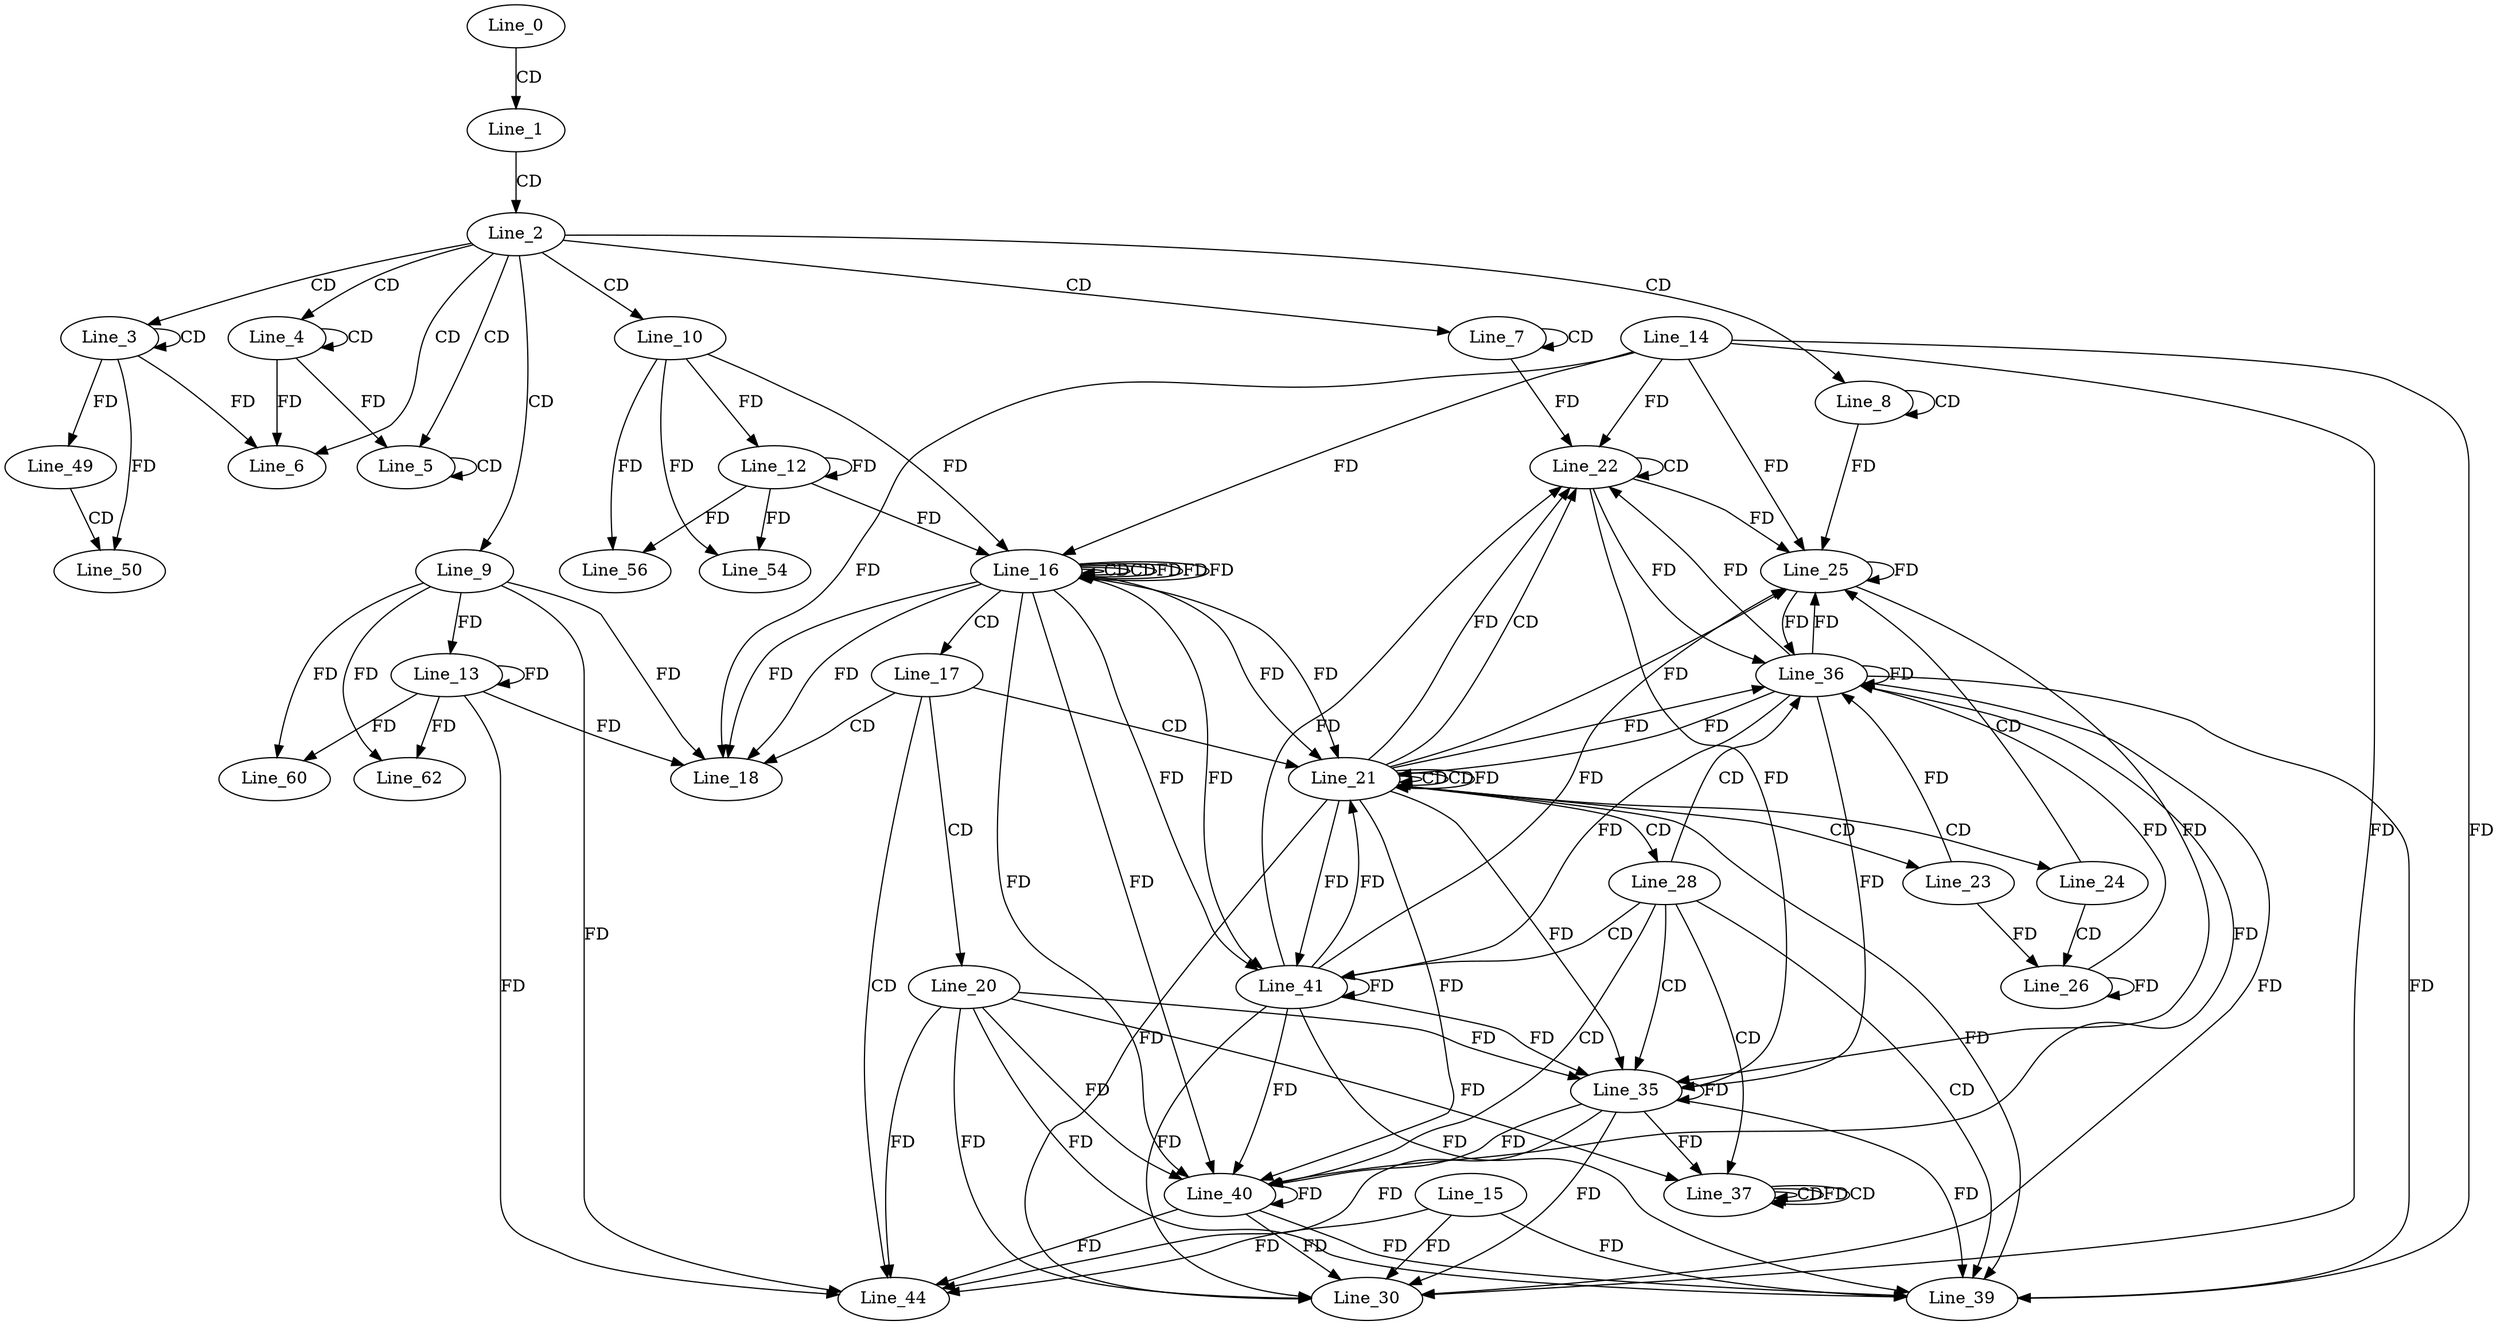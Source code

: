 digraph G {
  Line_0;
  Line_1;
  Line_2;
  Line_3;
  Line_3;
  Line_4;
  Line_4;
  Line_5;
  Line_5;
  Line_6;
  Line_6;
  Line_6;
  Line_6;
  Line_7;
  Line_7;
  Line_8;
  Line_8;
  Line_9;
  Line_10;
  Line_12;
  Line_13;
  Line_16;
  Line_16;
  Line_16;
  Line_14;
  Line_16;
  Line_16;
  Line_17;
  Line_18;
  Line_20;
  Line_21;
  Line_21;
  Line_22;
  Line_22;
  Line_23;
  Line_24;
  Line_25;
  Line_25;
  Line_26;
  Line_28;
  Line_30;
  Line_15;
  Line_35;
  Line_36;
  Line_37;
  Line_37;
  Line_37;
  Line_37;
  Line_37;
  Line_39;
  Line_40;
  Line_41;
  Line_44;
  Line_49;
  Line_50;
  Line_54;
  Line_56;
  Line_60;
  Line_62;
  Line_0 -> Line_1 [ label="CD" ];
  Line_1 -> Line_2 [ label="CD" ];
  Line_2 -> Line_3 [ label="CD" ];
  Line_3 -> Line_3 [ label="CD" ];
  Line_2 -> Line_4 [ label="CD" ];
  Line_4 -> Line_4 [ label="CD" ];
  Line_2 -> Line_5 [ label="CD" ];
  Line_5 -> Line_5 [ label="CD" ];
  Line_4 -> Line_5 [ label="FD" ];
  Line_2 -> Line_6 [ label="CD" ];
  Line_3 -> Line_6 [ label="FD" ];
  Line_4 -> Line_6 [ label="FD" ];
  Line_2 -> Line_7 [ label="CD" ];
  Line_7 -> Line_7 [ label="CD" ];
  Line_2 -> Line_8 [ label="CD" ];
  Line_8 -> Line_8 [ label="CD" ];
  Line_2 -> Line_9 [ label="CD" ];
  Line_2 -> Line_10 [ label="CD" ];
  Line_10 -> Line_12 [ label="FD" ];
  Line_12 -> Line_12 [ label="FD" ];
  Line_9 -> Line_13 [ label="FD" ];
  Line_13 -> Line_13 [ label="FD" ];
  Line_16 -> Line_16 [ label="CD" ];
  Line_16 -> Line_16 [ label="CD" ];
  Line_10 -> Line_16 [ label="FD" ];
  Line_12 -> Line_16 [ label="FD" ];
  Line_14 -> Line_16 [ label="FD" ];
  Line_16 -> Line_16 [ label="FD" ];
  Line_16 -> Line_17 [ label="CD" ];
  Line_17 -> Line_18 [ label="CD" ];
  Line_9 -> Line_18 [ label="FD" ];
  Line_13 -> Line_18 [ label="FD" ];
  Line_14 -> Line_18 [ label="FD" ];
  Line_16 -> Line_18 [ label="FD" ];
  Line_16 -> Line_18 [ label="FD" ];
  Line_17 -> Line_20 [ label="CD" ];
  Line_17 -> Line_21 [ label="CD" ];
  Line_21 -> Line_21 [ label="CD" ];
  Line_16 -> Line_21 [ label="FD" ];
  Line_16 -> Line_21 [ label="FD" ];
  Line_21 -> Line_21 [ label="CD" ];
  Line_21 -> Line_22 [ label="CD" ];
  Line_22 -> Line_22 [ label="CD" ];
  Line_14 -> Line_22 [ label="FD" ];
  Line_7 -> Line_22 [ label="FD" ];
  Line_21 -> Line_22 [ label="FD" ];
  Line_21 -> Line_23 [ label="CD" ];
  Line_21 -> Line_24 [ label="CD" ];
  Line_24 -> Line_25 [ label="CD" ];
  Line_22 -> Line_25 [ label="FD" ];
  Line_25 -> Line_25 [ label="FD" ];
  Line_14 -> Line_25 [ label="FD" ];
  Line_8 -> Line_25 [ label="FD" ];
  Line_21 -> Line_25 [ label="FD" ];
  Line_24 -> Line_26 [ label="CD" ];
  Line_23 -> Line_26 [ label="FD" ];
  Line_26 -> Line_26 [ label="FD" ];
  Line_21 -> Line_28 [ label="CD" ];
  Line_14 -> Line_30 [ label="FD" ];
  Line_21 -> Line_30 [ label="FD" ];
  Line_15 -> Line_30 [ label="FD" ];
  Line_20 -> Line_30 [ label="FD" ];
  Line_28 -> Line_35 [ label="CD" ];
  Line_35 -> Line_35 [ label="FD" ];
  Line_20 -> Line_35 [ label="FD" ];
  Line_22 -> Line_35 [ label="FD" ];
  Line_25 -> Line_35 [ label="FD" ];
  Line_21 -> Line_35 [ label="FD" ];
  Line_28 -> Line_36 [ label="CD" ];
  Line_21 -> Line_36 [ label="FD" ];
  Line_36 -> Line_36 [ label="FD" ];
  Line_22 -> Line_36 [ label="FD" ];
  Line_25 -> Line_36 [ label="FD" ];
  Line_23 -> Line_36 [ label="FD" ];
  Line_26 -> Line_36 [ label="FD" ];
  Line_28 -> Line_37 [ label="CD" ];
  Line_37 -> Line_37 [ label="CD" ];
  Line_37 -> Line_37 [ label="FD" ];
  Line_37 -> Line_37 [ label="CD" ];
  Line_35 -> Line_37 [ label="FD" ];
  Line_20 -> Line_37 [ label="FD" ];
  Line_28 -> Line_39 [ label="CD" ];
  Line_14 -> Line_39 [ label="FD" ];
  Line_21 -> Line_39 [ label="FD" ];
  Line_36 -> Line_39 [ label="FD" ];
  Line_15 -> Line_39 [ label="FD" ];
  Line_35 -> Line_39 [ label="FD" ];
  Line_20 -> Line_39 [ label="FD" ];
  Line_28 -> Line_40 [ label="CD" ];
  Line_35 -> Line_40 [ label="FD" ];
  Line_40 -> Line_40 [ label="FD" ];
  Line_20 -> Line_40 [ label="FD" ];
  Line_16 -> Line_40 [ label="FD" ];
  Line_16 -> Line_40 [ label="FD" ];
  Line_21 -> Line_40 [ label="FD" ];
  Line_36 -> Line_40 [ label="FD" ];
  Line_28 -> Line_41 [ label="CD" ];
  Line_21 -> Line_41 [ label="FD" ];
  Line_36 -> Line_41 [ label="FD" ];
  Line_41 -> Line_41 [ label="FD" ];
  Line_16 -> Line_41 [ label="FD" ];
  Line_16 -> Line_41 [ label="FD" ];
  Line_17 -> Line_44 [ label="CD" ];
  Line_9 -> Line_44 [ label="FD" ];
  Line_13 -> Line_44 [ label="FD" ];
  Line_15 -> Line_44 [ label="FD" ];
  Line_35 -> Line_44 [ label="FD" ];
  Line_40 -> Line_44 [ label="FD" ];
  Line_20 -> Line_44 [ label="FD" ];
  Line_3 -> Line_49 [ label="FD" ];
  Line_49 -> Line_50 [ label="CD" ];
  Line_3 -> Line_50 [ label="FD" ];
  Line_10 -> Line_54 [ label="FD" ];
  Line_12 -> Line_54 [ label="FD" ];
  Line_10 -> Line_56 [ label="FD" ];
  Line_12 -> Line_56 [ label="FD" ];
  Line_9 -> Line_60 [ label="FD" ];
  Line_13 -> Line_60 [ label="FD" ];
  Line_9 -> Line_62 [ label="FD" ];
  Line_13 -> Line_62 [ label="FD" ];
  Line_16 -> Line_16 [ label="FD" ];
  Line_16 -> Line_16 [ label="FD" ];
  Line_21 -> Line_21 [ label="FD" ];
  Line_36 -> Line_21 [ label="FD" ];
  Line_41 -> Line_21 [ label="FD" ];
  Line_36 -> Line_22 [ label="FD" ];
  Line_41 -> Line_22 [ label="FD" ];
  Line_36 -> Line_25 [ label="FD" ];
  Line_41 -> Line_25 [ label="FD" ];
  Line_36 -> Line_30 [ label="FD" ];
  Line_41 -> Line_30 [ label="FD" ];
  Line_35 -> Line_30 [ label="FD" ];
  Line_40 -> Line_30 [ label="FD" ];
  Line_36 -> Line_35 [ label="FD" ];
  Line_41 -> Line_35 [ label="FD" ];
  Line_41 -> Line_39 [ label="FD" ];
  Line_40 -> Line_39 [ label="FD" ];
  Line_41 -> Line_40 [ label="FD" ];
}
